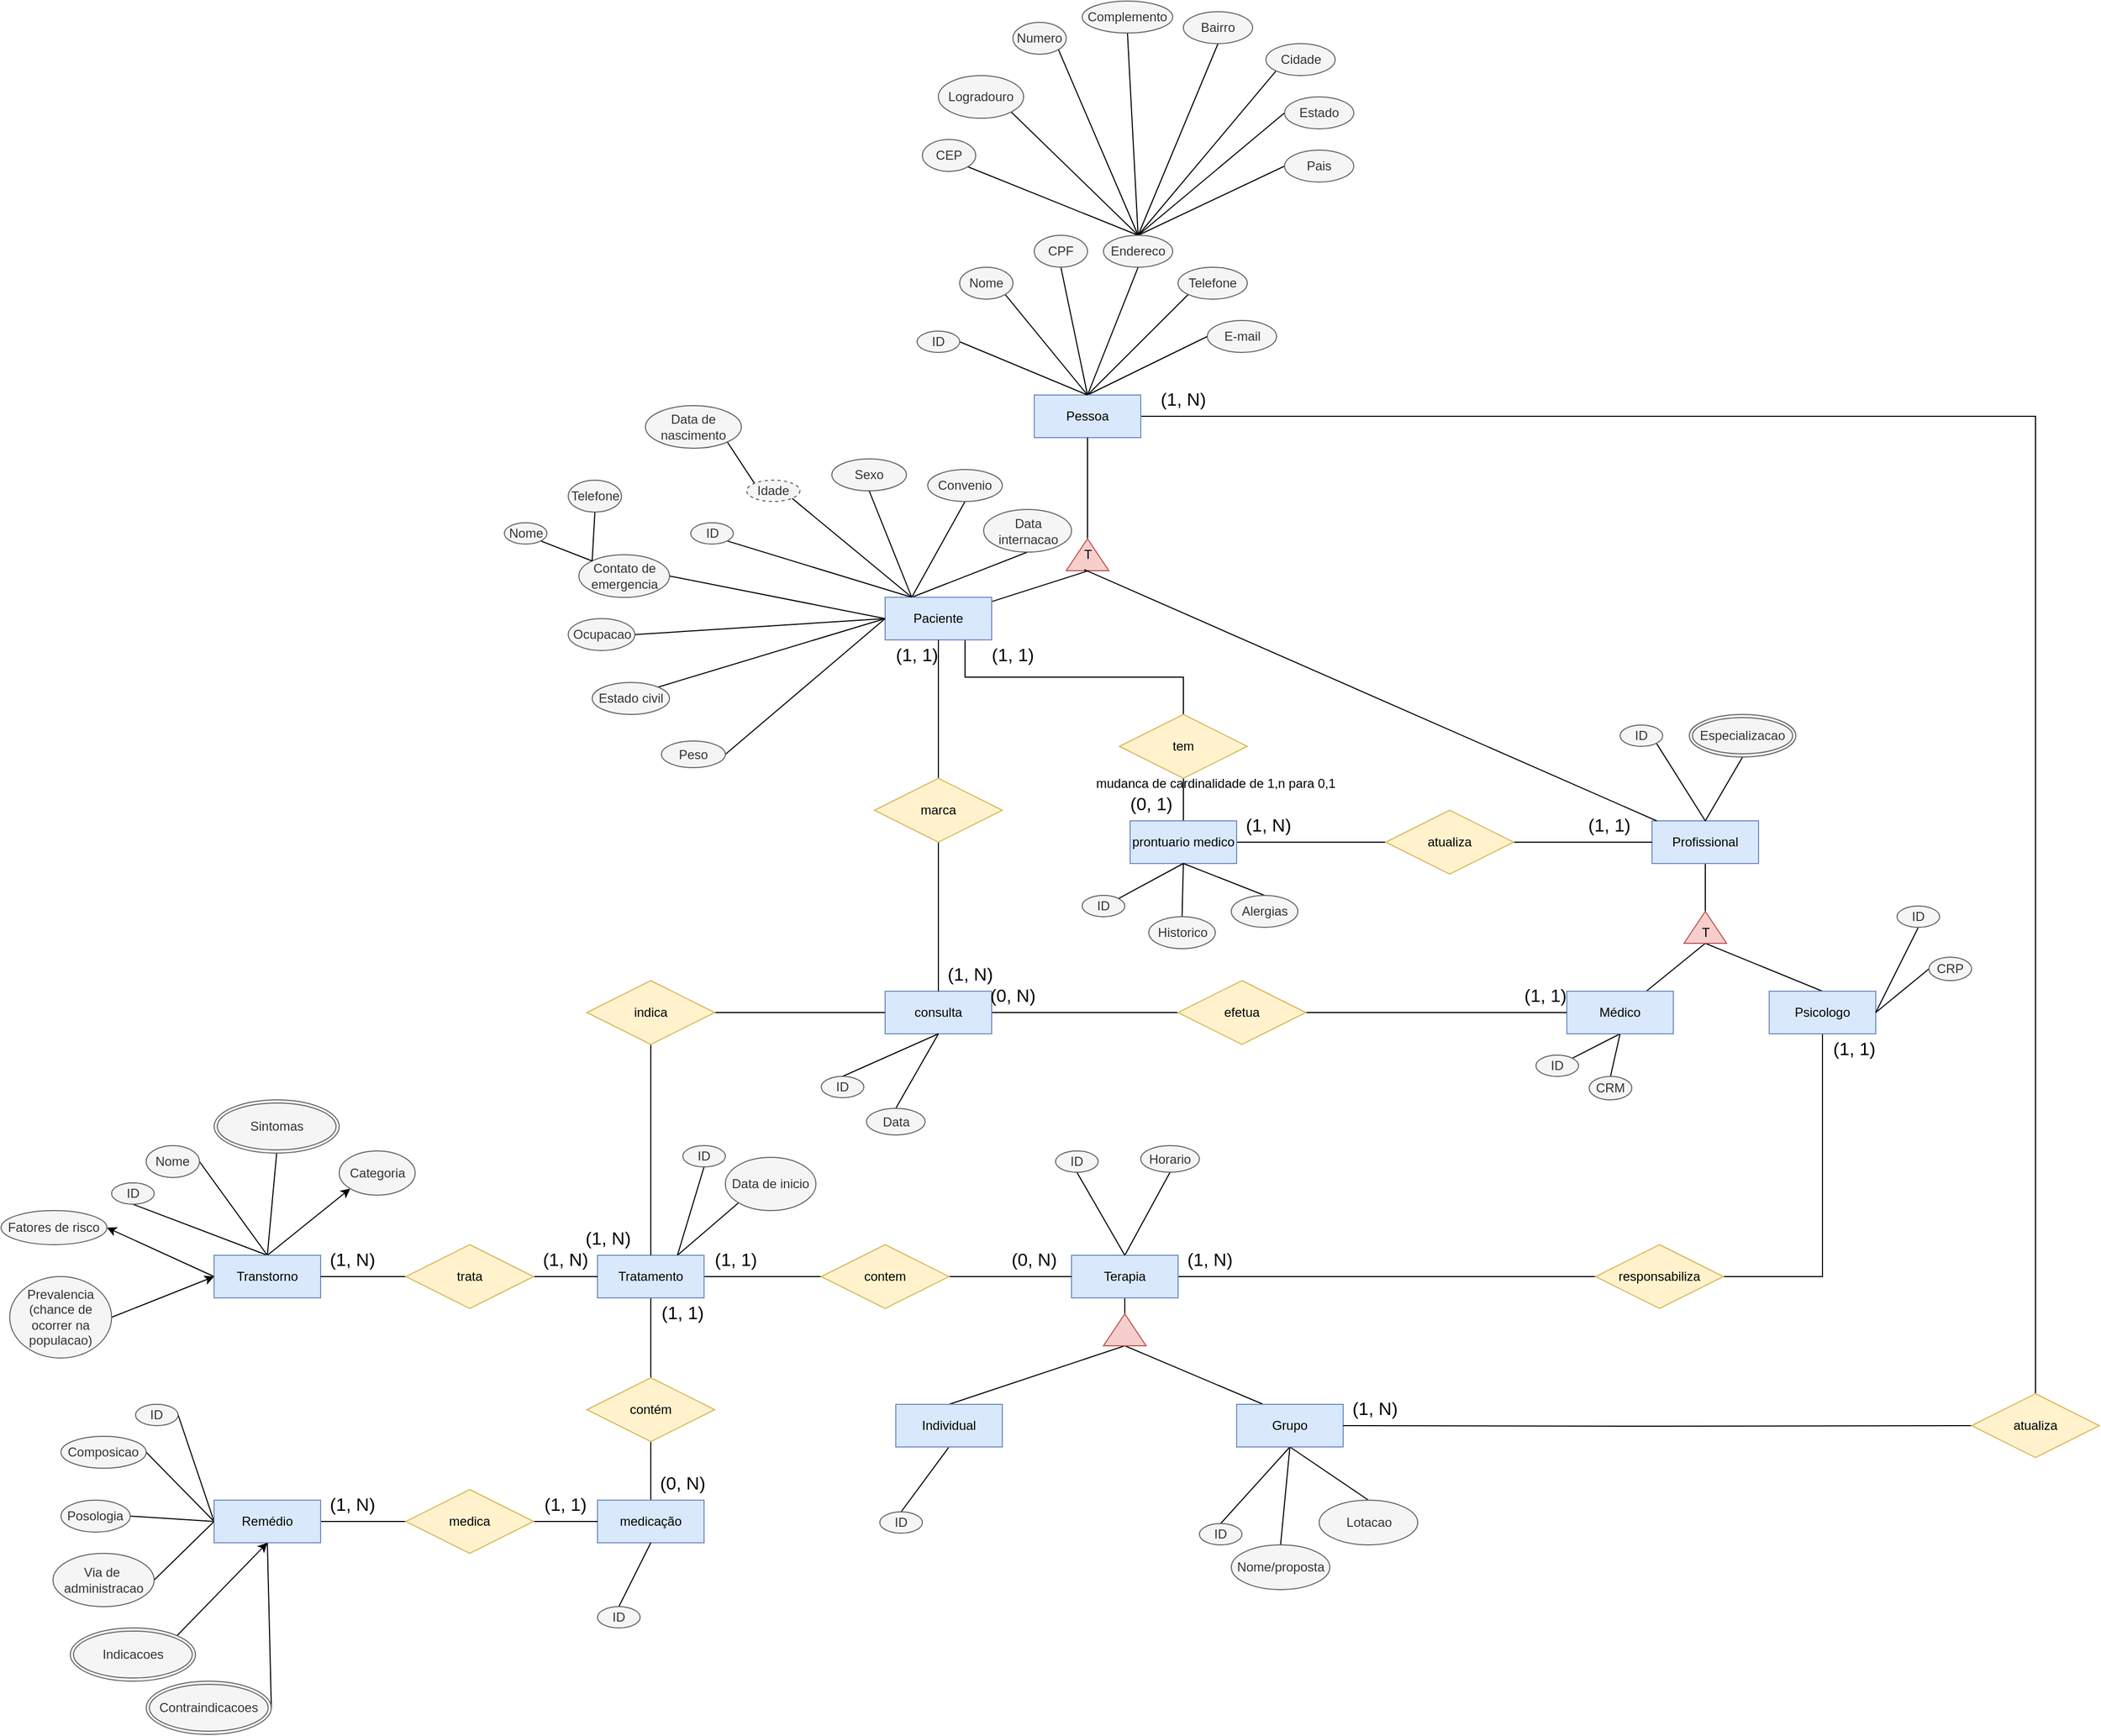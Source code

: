 <mxfile version="21.7.2" type="github">
  <diagram name="Página-1" id="hxpffWOmAhd4Fq2h1v_2">
    <mxGraphModel dx="3217" dy="2432" grid="1" gridSize="10" guides="1" tooltips="1" connect="1" arrows="1" fold="1" page="1" pageScale="1" pageWidth="827" pageHeight="1169" math="0" shadow="0">
      <root>
        <mxCell id="0" />
        <mxCell id="1" parent="0" />
        <mxCell id="92GNQfatd11zobVu_Zyh-1" style="edgeStyle=orthogonalEdgeStyle;rounded=0;orthogonalLoop=1;jettySize=auto;html=1;exitX=1;exitY=0.5;exitDx=0;exitDy=0;entryX=0.5;entryY=0;entryDx=0;entryDy=0;endArrow=none;endFill=0;" parent="1" source="92GNQfatd11zobVu_Zyh-7" target="92GNQfatd11zobVu_Zyh-105" edge="1">
          <mxGeometry relative="1" as="geometry">
            <mxPoint x="1130" y="680" as="targetPoint" />
          </mxGeometry>
        </mxCell>
        <mxCell id="92GNQfatd11zobVu_Zyh-2" style="edgeStyle=none;rounded=0;orthogonalLoop=1;jettySize=auto;html=1;exitX=0.5;exitY=0;exitDx=0;exitDy=0;entryX=1;entryY=1;entryDx=0;entryDy=0;endArrow=none;endFill=0;" parent="1" source="92GNQfatd11zobVu_Zyh-7" target="92GNQfatd11zobVu_Zyh-113" edge="1">
          <mxGeometry relative="1" as="geometry" />
        </mxCell>
        <mxCell id="92GNQfatd11zobVu_Zyh-3" style="edgeStyle=none;rounded=0;orthogonalLoop=1;jettySize=auto;html=1;exitX=0.5;exitY=0;exitDx=0;exitDy=0;entryX=0.5;entryY=1;entryDx=0;entryDy=0;endArrow=none;endFill=0;" parent="1" source="92GNQfatd11zobVu_Zyh-7" target="92GNQfatd11zobVu_Zyh-114" edge="1">
          <mxGeometry relative="1" as="geometry" />
        </mxCell>
        <mxCell id="92GNQfatd11zobVu_Zyh-4" style="edgeStyle=none;rounded=0;orthogonalLoop=1;jettySize=auto;html=1;exitX=0.5;exitY=0;exitDx=0;exitDy=0;entryX=0.5;entryY=1;entryDx=0;entryDy=0;endArrow=none;endFill=0;" parent="1" source="92GNQfatd11zobVu_Zyh-7" target="92GNQfatd11zobVu_Zyh-123" edge="1">
          <mxGeometry relative="1" as="geometry" />
        </mxCell>
        <mxCell id="92GNQfatd11zobVu_Zyh-5" style="edgeStyle=none;rounded=0;orthogonalLoop=1;jettySize=auto;html=1;exitX=0.5;exitY=0;exitDx=0;exitDy=0;entryX=0;entryY=1;entryDx=0;entryDy=0;endArrow=none;endFill=0;" parent="1" source="92GNQfatd11zobVu_Zyh-7" target="92GNQfatd11zobVu_Zyh-124" edge="1">
          <mxGeometry relative="1" as="geometry" />
        </mxCell>
        <mxCell id="92GNQfatd11zobVu_Zyh-6" style="edgeStyle=none;rounded=0;orthogonalLoop=1;jettySize=auto;html=1;exitX=0.5;exitY=0;exitDx=0;exitDy=0;entryX=0;entryY=0.5;entryDx=0;entryDy=0;endArrow=none;endFill=0;" parent="1" source="92GNQfatd11zobVu_Zyh-7" target="92GNQfatd11zobVu_Zyh-125" edge="1">
          <mxGeometry relative="1" as="geometry" />
        </mxCell>
        <mxCell id="92GNQfatd11zobVu_Zyh-7" value="Pessoa" style="whiteSpace=wrap;html=1;align=center;fillColor=#dae8fc;strokeColor=#6c8ebf;" parent="1" vertex="1">
          <mxGeometry x="190" y="-110" width="100" height="40" as="geometry" />
        </mxCell>
        <mxCell id="92GNQfatd11zobVu_Zyh-8" style="edgeStyle=orthogonalEdgeStyle;rounded=0;orthogonalLoop=1;jettySize=auto;html=1;exitX=1;exitY=0.5;exitDx=0;exitDy=0;entryX=0.5;entryY=1;entryDx=0;entryDy=0;endArrow=none;endFill=0;" parent="1" source="92GNQfatd11zobVu_Zyh-9" target="92GNQfatd11zobVu_Zyh-7" edge="1">
          <mxGeometry relative="1" as="geometry">
            <mxPoint x="240" y="35" as="sourcePoint" />
            <mxPoint x="240" y="-60" as="targetPoint" />
          </mxGeometry>
        </mxCell>
        <mxCell id="92GNQfatd11zobVu_Zyh-9" value="" style="triangle;whiteSpace=wrap;html=1;rotation=-90;fillColor=#f8cecc;strokeColor=#b85450;" parent="1" vertex="1">
          <mxGeometry x="225" y="20" width="30" height="40" as="geometry" />
        </mxCell>
        <mxCell id="92GNQfatd11zobVu_Zyh-10" style="shape=connector;rounded=0;jumpStyle=arc;jumpSize=10;orthogonalLoop=1;jettySize=auto;html=1;entryX=0.533;entryY=1;entryDx=0;entryDy=0;entryPerimeter=0;labelBackgroundColor=default;strokeColor=default;fontFamily=Helvetica;fontSize=11;fontColor=default;endArrow=none;endFill=0;" parent="1" source="92GNQfatd11zobVu_Zyh-17" target="92GNQfatd11zobVu_Zyh-61" edge="1">
          <mxGeometry relative="1" as="geometry" />
        </mxCell>
        <mxCell id="92GNQfatd11zobVu_Zyh-11" style="edgeStyle=orthogonalEdgeStyle;shape=connector;rounded=0;jumpStyle=arc;jumpSize=10;orthogonalLoop=1;jettySize=auto;html=1;exitX=0.75;exitY=1;exitDx=0;exitDy=0;labelBackgroundColor=default;strokeColor=default;fontFamily=Helvetica;fontSize=11;fontColor=default;endArrow=none;endFill=0;" parent="1" source="92GNQfatd11zobVu_Zyh-17" target="92GNQfatd11zobVu_Zyh-68" edge="1">
          <mxGeometry relative="1" as="geometry" />
        </mxCell>
        <mxCell id="92GNQfatd11zobVu_Zyh-12" style="edgeStyle=none;rounded=0;orthogonalLoop=1;jettySize=auto;html=1;exitX=0.25;exitY=0;exitDx=0;exitDy=0;entryX=1;entryY=1;entryDx=0;entryDy=0;endArrow=none;endFill=0;" parent="1" source="92GNQfatd11zobVu_Zyh-17" target="92GNQfatd11zobVu_Zyh-149" edge="1">
          <mxGeometry relative="1" as="geometry" />
        </mxCell>
        <mxCell id="92GNQfatd11zobVu_Zyh-13" style="edgeStyle=none;rounded=0;orthogonalLoop=1;jettySize=auto;html=1;exitX=0.25;exitY=0;exitDx=0;exitDy=0;entryX=0.5;entryY=1;entryDx=0;entryDy=0;endArrow=none;endFill=0;" parent="1" source="92GNQfatd11zobVu_Zyh-17" target="92GNQfatd11zobVu_Zyh-150" edge="1">
          <mxGeometry relative="1" as="geometry" />
        </mxCell>
        <mxCell id="92GNQfatd11zobVu_Zyh-14" style="edgeStyle=none;rounded=0;orthogonalLoop=1;jettySize=auto;html=1;exitX=0.25;exitY=0;exitDx=0;exitDy=0;entryX=0.5;entryY=1;entryDx=0;entryDy=0;endArrow=none;endFill=0;" parent="1" source="92GNQfatd11zobVu_Zyh-17" target="92GNQfatd11zobVu_Zyh-175" edge="1">
          <mxGeometry relative="1" as="geometry" />
        </mxCell>
        <mxCell id="92GNQfatd11zobVu_Zyh-15" style="edgeStyle=none;rounded=0;orthogonalLoop=1;jettySize=auto;html=1;exitX=0;exitY=0.5;exitDx=0;exitDy=0;entryX=1;entryY=0;entryDx=0;entryDy=0;endArrow=none;endFill=0;" parent="1" source="92GNQfatd11zobVu_Zyh-17" target="92GNQfatd11zobVu_Zyh-185" edge="1">
          <mxGeometry relative="1" as="geometry" />
        </mxCell>
        <mxCell id="92GNQfatd11zobVu_Zyh-16" style="edgeStyle=none;rounded=0;orthogonalLoop=1;jettySize=auto;html=1;exitX=0.25;exitY=0;exitDx=0;exitDy=0;entryX=0.5;entryY=1;entryDx=0;entryDy=0;endArrow=none;endFill=0;" parent="1" source="92GNQfatd11zobVu_Zyh-17" target="92GNQfatd11zobVu_Zyh-187" edge="1">
          <mxGeometry relative="1" as="geometry" />
        </mxCell>
        <mxCell id="92GNQfatd11zobVu_Zyh-17" value="Paciente" style="whiteSpace=wrap;html=1;align=center;fillColor=#dae8fc;strokeColor=#6c8ebf;" parent="1" vertex="1">
          <mxGeometry x="50" y="80" width="100" height="40" as="geometry" />
        </mxCell>
        <mxCell id="92GNQfatd11zobVu_Zyh-18" style="edgeStyle=orthogonalEdgeStyle;rounded=0;orthogonalLoop=1;jettySize=auto;html=1;exitX=0.5;exitY=1;exitDx=0;exitDy=0;entryX=1;entryY=0.5;entryDx=0;entryDy=0;endArrow=none;endFill=0;" parent="1" source="92GNQfatd11zobVu_Zyh-19" target="92GNQfatd11zobVu_Zyh-22" edge="1">
          <mxGeometry relative="1" as="geometry" />
        </mxCell>
        <mxCell id="92GNQfatd11zobVu_Zyh-19" value="Profissional" style="whiteSpace=wrap;html=1;align=center;fillColor=#dae8fc;strokeColor=#6c8ebf;" parent="1" vertex="1">
          <mxGeometry x="770" y="290" width="100" height="40" as="geometry" />
        </mxCell>
        <mxCell id="92GNQfatd11zobVu_Zyh-20" style="rounded=0;orthogonalLoop=1;jettySize=auto;html=1;exitX=0;exitY=0.5;exitDx=0;exitDy=0;endArrow=none;endFill=0;" parent="1" source="92GNQfatd11zobVu_Zyh-22" target="92GNQfatd11zobVu_Zyh-25" edge="1">
          <mxGeometry relative="1" as="geometry" />
        </mxCell>
        <mxCell id="92GNQfatd11zobVu_Zyh-21" style="rounded=0;orthogonalLoop=1;jettySize=auto;html=1;exitX=0;exitY=0.5;exitDx=0;exitDy=0;entryX=0.5;entryY=0;entryDx=0;entryDy=0;endArrow=none;endFill=0;" parent="1" source="92GNQfatd11zobVu_Zyh-22" target="92GNQfatd11zobVu_Zyh-27" edge="1">
          <mxGeometry relative="1" as="geometry" />
        </mxCell>
        <mxCell id="92GNQfatd11zobVu_Zyh-22" value="" style="triangle;whiteSpace=wrap;html=1;rotation=-90;fillColor=#f8cecc;strokeColor=#b85450;" parent="1" vertex="1">
          <mxGeometry x="805" y="370" width="30" height="40" as="geometry" />
        </mxCell>
        <mxCell id="92GNQfatd11zobVu_Zyh-23" style="edgeStyle=none;rounded=0;orthogonalLoop=1;jettySize=auto;html=1;exitX=0.5;exitY=1;exitDx=0;exitDy=0;entryX=0.5;entryY=0;entryDx=0;entryDy=0;endArrow=none;endFill=0;" parent="1" source="92GNQfatd11zobVu_Zyh-25" target="92GNQfatd11zobVu_Zyh-152" edge="1">
          <mxGeometry relative="1" as="geometry" />
        </mxCell>
        <mxCell id="92GNQfatd11zobVu_Zyh-24" style="edgeStyle=none;rounded=0;orthogonalLoop=1;jettySize=auto;html=1;exitX=0.5;exitY=1;exitDx=0;exitDy=0;entryX=1;entryY=0;entryDx=0;entryDy=0;endArrow=none;endFill=0;" parent="1" source="92GNQfatd11zobVu_Zyh-25" target="92GNQfatd11zobVu_Zyh-151" edge="1">
          <mxGeometry relative="1" as="geometry" />
        </mxCell>
        <mxCell id="92GNQfatd11zobVu_Zyh-25" value="Médico" style="whiteSpace=wrap;html=1;align=center;fillColor=#dae8fc;strokeColor=#6c8ebf;" parent="1" vertex="1">
          <mxGeometry x="690" y="450" width="100" height="40" as="geometry" />
        </mxCell>
        <mxCell id="92GNQfatd11zobVu_Zyh-26" style="edgeStyle=orthogonalEdgeStyle;shape=connector;rounded=0;jumpStyle=arc;jumpSize=10;orthogonalLoop=1;jettySize=auto;html=1;entryX=1;entryY=0.5;entryDx=0;entryDy=0;labelBackgroundColor=default;strokeColor=default;fontFamily=Helvetica;fontSize=11;fontColor=default;endArrow=none;endFill=0;exitX=0.5;exitY=1;exitDx=0;exitDy=0;" parent="1" source="92GNQfatd11zobVu_Zyh-27" target="92GNQfatd11zobVu_Zyh-73" edge="1">
          <mxGeometry relative="1" as="geometry" />
        </mxCell>
        <mxCell id="92GNQfatd11zobVu_Zyh-27" value="Psicologo" style="whiteSpace=wrap;html=1;align=center;fillColor=#dae8fc;strokeColor=#6c8ebf;" parent="1" vertex="1">
          <mxGeometry x="880" y="450" width="100" height="40" as="geometry" />
        </mxCell>
        <mxCell id="92GNQfatd11zobVu_Zyh-28" value="" style="edgeStyle=orthogonalEdgeStyle;shape=connector;rounded=0;jumpStyle=arc;jumpSize=10;orthogonalLoop=1;jettySize=auto;html=1;labelBackgroundColor=default;strokeColor=default;fontFamily=Helvetica;fontSize=11;fontColor=default;endArrow=none;endFill=0;" parent="1" source="92GNQfatd11zobVu_Zyh-34" target="92GNQfatd11zobVu_Zyh-76" edge="1">
          <mxGeometry relative="1" as="geometry" />
        </mxCell>
        <mxCell id="92GNQfatd11zobVu_Zyh-29" style="edgeStyle=none;rounded=0;orthogonalLoop=1;jettySize=auto;html=1;exitX=0.5;exitY=1;exitDx=0;exitDy=0;entryX=1;entryY=0.5;entryDx=0;entryDy=0;endArrow=none;endFill=0;" parent="1" source="92GNQfatd11zobVu_Zyh-34" target="92GNQfatd11zobVu_Zyh-139" edge="1">
          <mxGeometry relative="1" as="geometry" />
        </mxCell>
        <mxCell id="92GNQfatd11zobVu_Zyh-30" style="edgeStyle=none;rounded=0;orthogonalLoop=1;jettySize=auto;html=1;exitX=0;exitY=0.5;exitDx=0;exitDy=0;entryX=1;entryY=0.5;entryDx=0;entryDy=0;endArrow=none;endFill=0;" parent="1" source="92GNQfatd11zobVu_Zyh-34" target="92GNQfatd11zobVu_Zyh-135" edge="1">
          <mxGeometry relative="1" as="geometry" />
        </mxCell>
        <mxCell id="92GNQfatd11zobVu_Zyh-31" style="edgeStyle=none;rounded=0;orthogonalLoop=1;jettySize=auto;html=1;exitX=0;exitY=0.5;exitDx=0;exitDy=0;entryX=1;entryY=0.5;entryDx=0;entryDy=0;endArrow=none;endFill=0;" parent="1" source="92GNQfatd11zobVu_Zyh-34" target="92GNQfatd11zobVu_Zyh-136" edge="1">
          <mxGeometry relative="1" as="geometry" />
        </mxCell>
        <mxCell id="92GNQfatd11zobVu_Zyh-32" style="edgeStyle=none;rounded=0;orthogonalLoop=1;jettySize=auto;html=1;exitX=0;exitY=0.5;exitDx=0;exitDy=0;entryX=1;entryY=0.5;entryDx=0;entryDy=0;endArrow=none;endFill=0;" parent="1" source="92GNQfatd11zobVu_Zyh-34" target="92GNQfatd11zobVu_Zyh-140" edge="1">
          <mxGeometry relative="1" as="geometry" />
        </mxCell>
        <mxCell id="92GNQfatd11zobVu_Zyh-33" style="edgeStyle=none;rounded=0;orthogonalLoop=1;jettySize=auto;html=1;exitX=0;exitY=0.5;exitDx=0;exitDy=0;entryX=1;entryY=0.5;entryDx=0;entryDy=0;endArrow=none;endFill=0;" parent="1" source="92GNQfatd11zobVu_Zyh-34" target="92GNQfatd11zobVu_Zyh-134" edge="1">
          <mxGeometry relative="1" as="geometry" />
        </mxCell>
        <mxCell id="92GNQfatd11zobVu_Zyh-34" value="Remédio" style="whiteSpace=wrap;html=1;align=center;fillColor=#dae8fc;strokeColor=#6c8ebf;" parent="1" vertex="1">
          <mxGeometry x="-580" y="928" width="100" height="40" as="geometry" />
        </mxCell>
        <mxCell id="92GNQfatd11zobVu_Zyh-35" style="edgeStyle=none;rounded=0;orthogonalLoop=1;jettySize=auto;html=1;exitX=0.5;exitY=0;exitDx=0;exitDy=0;entryX=0.5;entryY=1;entryDx=0;entryDy=0;endArrow=none;endFill=0;" parent="1" source="92GNQfatd11zobVu_Zyh-40" target="92GNQfatd11zobVu_Zyh-137" edge="1">
          <mxGeometry relative="1" as="geometry" />
        </mxCell>
        <mxCell id="92GNQfatd11zobVu_Zyh-36" style="edgeStyle=none;rounded=0;orthogonalLoop=1;jettySize=auto;html=1;exitX=0.5;exitY=0;exitDx=0;exitDy=0;entryX=1;entryY=0.5;entryDx=0;entryDy=0;endArrow=none;endFill=0;" parent="1" source="92GNQfatd11zobVu_Zyh-40" target="92GNQfatd11zobVu_Zyh-138" edge="1">
          <mxGeometry relative="1" as="geometry" />
        </mxCell>
        <mxCell id="92GNQfatd11zobVu_Zyh-37" style="edgeStyle=none;rounded=0;orthogonalLoop=1;jettySize=auto;html=1;exitX=0.5;exitY=0;exitDx=0;exitDy=0;entryX=0.5;entryY=1;entryDx=0;entryDy=0;endArrow=none;endFill=0;" parent="1" source="92GNQfatd11zobVu_Zyh-40" target="92GNQfatd11zobVu_Zyh-141" edge="1">
          <mxGeometry relative="1" as="geometry" />
        </mxCell>
        <mxCell id="92GNQfatd11zobVu_Zyh-38" style="edgeStyle=none;rounded=0;orthogonalLoop=1;jettySize=auto;html=1;exitX=0.5;exitY=0;exitDx=0;exitDy=0;entryX=0;entryY=1;entryDx=0;entryDy=0;" parent="1" source="92GNQfatd11zobVu_Zyh-40" target="92GNQfatd11zobVu_Zyh-176" edge="1">
          <mxGeometry relative="1" as="geometry" />
        </mxCell>
        <mxCell id="92GNQfatd11zobVu_Zyh-39" style="edgeStyle=none;rounded=0;orthogonalLoop=1;jettySize=auto;html=1;exitX=0;exitY=0.5;exitDx=0;exitDy=0;entryX=1;entryY=0.5;entryDx=0;entryDy=0;" parent="1" source="92GNQfatd11zobVu_Zyh-40" target="92GNQfatd11zobVu_Zyh-195" edge="1">
          <mxGeometry relative="1" as="geometry" />
        </mxCell>
        <mxCell id="92GNQfatd11zobVu_Zyh-40" value="Transtorno" style="whiteSpace=wrap;html=1;align=center;fillColor=#dae8fc;strokeColor=#6c8ebf;" parent="1" vertex="1">
          <mxGeometry x="-580" y="698" width="100" height="40" as="geometry" />
        </mxCell>
        <mxCell id="92GNQfatd11zobVu_Zyh-41" style="edgeStyle=orthogonalEdgeStyle;rounded=0;orthogonalLoop=1;jettySize=auto;html=1;exitX=0.5;exitY=1;exitDx=0;exitDy=0;entryX=1;entryY=0.5;entryDx=0;entryDy=0;endArrow=none;endFill=0;" parent="1" source="92GNQfatd11zobVu_Zyh-44" target="92GNQfatd11zobVu_Zyh-47" edge="1">
          <mxGeometry relative="1" as="geometry" />
        </mxCell>
        <mxCell id="92GNQfatd11zobVu_Zyh-42" style="edgeStyle=orthogonalEdgeStyle;rounded=0;orthogonalLoop=1;jettySize=auto;html=1;endArrow=none;endFill=0;" parent="1" source="92GNQfatd11zobVu_Zyh-44" target="92GNQfatd11zobVu_Zyh-73" edge="1">
          <mxGeometry relative="1" as="geometry" />
        </mxCell>
        <mxCell id="92GNQfatd11zobVu_Zyh-43" style="edgeStyle=none;rounded=0;orthogonalLoop=1;jettySize=auto;html=1;exitX=0.5;exitY=0;exitDx=0;exitDy=0;entryX=0.5;entryY=1;entryDx=0;entryDy=0;endArrow=none;endFill=0;" parent="1" source="92GNQfatd11zobVu_Zyh-44" target="92GNQfatd11zobVu_Zyh-144" edge="1">
          <mxGeometry relative="1" as="geometry" />
        </mxCell>
        <mxCell id="92GNQfatd11zobVu_Zyh-44" value="Terapia" style="whiteSpace=wrap;html=1;align=center;fillColor=#dae8fc;strokeColor=#6c8ebf;" parent="1" vertex="1">
          <mxGeometry x="225" y="698" width="100" height="40" as="geometry" />
        </mxCell>
        <mxCell id="92GNQfatd11zobVu_Zyh-45" style="rounded=0;orthogonalLoop=1;jettySize=auto;html=1;exitX=0;exitY=0.5;exitDx=0;exitDy=0;entryX=0.25;entryY=0;entryDx=0;entryDy=0;endArrow=none;endFill=0;" parent="1" source="92GNQfatd11zobVu_Zyh-47" target="92GNQfatd11zobVu_Zyh-53" edge="1">
          <mxGeometry relative="1" as="geometry" />
        </mxCell>
        <mxCell id="92GNQfatd11zobVu_Zyh-46" style="rounded=0;orthogonalLoop=1;jettySize=auto;html=1;exitX=0;exitY=0.5;exitDx=0;exitDy=0;entryX=0.5;entryY=0;entryDx=0;entryDy=0;endArrow=none;endFill=0;" parent="1" source="92GNQfatd11zobVu_Zyh-47" target="92GNQfatd11zobVu_Zyh-49" edge="1">
          <mxGeometry relative="1" as="geometry" />
        </mxCell>
        <mxCell id="92GNQfatd11zobVu_Zyh-47" value="" style="triangle;whiteSpace=wrap;html=1;rotation=-90;fillColor=#f8cecc;strokeColor=#b85450;" parent="1" vertex="1">
          <mxGeometry x="260" y="748" width="30" height="40" as="geometry" />
        </mxCell>
        <mxCell id="92GNQfatd11zobVu_Zyh-48" style="edgeStyle=none;rounded=0;orthogonalLoop=1;jettySize=auto;html=1;exitX=0.5;exitY=1;exitDx=0;exitDy=0;entryX=0.5;entryY=0;entryDx=0;entryDy=0;endArrow=none;endFill=0;" parent="1" source="92GNQfatd11zobVu_Zyh-49" target="92GNQfatd11zobVu_Zyh-148" edge="1">
          <mxGeometry relative="1" as="geometry" />
        </mxCell>
        <mxCell id="92GNQfatd11zobVu_Zyh-49" value="Individual" style="whiteSpace=wrap;html=1;align=center;fillColor=#dae8fc;strokeColor=#6c8ebf;" parent="1" vertex="1">
          <mxGeometry x="60" y="838" width="100" height="40" as="geometry" />
        </mxCell>
        <mxCell id="92GNQfatd11zobVu_Zyh-50" style="edgeStyle=none;rounded=0;orthogonalLoop=1;jettySize=auto;html=1;exitX=0.5;exitY=1;exitDx=0;exitDy=0;entryX=0.5;entryY=0;entryDx=0;entryDy=0;endArrow=none;endFill=0;" parent="1" source="92GNQfatd11zobVu_Zyh-53" target="92GNQfatd11zobVu_Zyh-145" edge="1">
          <mxGeometry relative="1" as="geometry" />
        </mxCell>
        <mxCell id="92GNQfatd11zobVu_Zyh-51" style="edgeStyle=none;rounded=0;orthogonalLoop=1;jettySize=auto;html=1;exitX=0.5;exitY=1;exitDx=0;exitDy=0;entryX=0.5;entryY=0;entryDx=0;entryDy=0;endArrow=none;endFill=0;" parent="1" source="92GNQfatd11zobVu_Zyh-53" target="92GNQfatd11zobVu_Zyh-146" edge="1">
          <mxGeometry relative="1" as="geometry" />
        </mxCell>
        <mxCell id="92GNQfatd11zobVu_Zyh-52" style="edgeStyle=none;rounded=0;orthogonalLoop=1;jettySize=auto;html=1;exitX=0.5;exitY=1;exitDx=0;exitDy=0;entryX=0.5;entryY=0;entryDx=0;entryDy=0;endArrow=none;endFill=0;" parent="1" source="92GNQfatd11zobVu_Zyh-53" target="92GNQfatd11zobVu_Zyh-147" edge="1">
          <mxGeometry relative="1" as="geometry" />
        </mxCell>
        <mxCell id="92GNQfatd11zobVu_Zyh-53" value="Grupo" style="whiteSpace=wrap;html=1;align=center;fillColor=#dae8fc;strokeColor=#6c8ebf;" parent="1" vertex="1">
          <mxGeometry x="380" y="838" width="100" height="40" as="geometry" />
        </mxCell>
        <mxCell id="92GNQfatd11zobVu_Zyh-54" value="" style="edgeStyle=orthogonalEdgeStyle;shape=connector;rounded=0;jumpStyle=arc;jumpSize=10;orthogonalLoop=1;jettySize=auto;html=1;labelBackgroundColor=default;strokeColor=default;fontFamily=Helvetica;fontSize=11;fontColor=default;endArrow=none;endFill=0;" parent="1" source="92GNQfatd11zobVu_Zyh-57" target="92GNQfatd11zobVu_Zyh-70" edge="1">
          <mxGeometry relative="1" as="geometry" />
        </mxCell>
        <mxCell id="92GNQfatd11zobVu_Zyh-55" style="edgeStyle=orthogonalEdgeStyle;shape=connector;rounded=0;jumpStyle=arc;jumpSize=10;orthogonalLoop=1;jettySize=auto;html=1;exitX=1;exitY=0.5;exitDx=0;exitDy=0;entryX=0;entryY=0.5;entryDx=0;entryDy=0;labelBackgroundColor=default;strokeColor=default;fontFamily=Helvetica;fontSize=11;fontColor=default;endArrow=none;endFill=0;" parent="1" source="92GNQfatd11zobVu_Zyh-57" target="92GNQfatd11zobVu_Zyh-72" edge="1">
          <mxGeometry relative="1" as="geometry" />
        </mxCell>
        <mxCell id="92GNQfatd11zobVu_Zyh-56" style="rounded=0;orthogonalLoop=1;jettySize=auto;html=1;exitX=0.75;exitY=0;exitDx=0;exitDy=0;entryX=0;entryY=1;entryDx=0;entryDy=0;endArrow=none;endFill=0;" parent="1" source="92GNQfatd11zobVu_Zyh-57" target="92GNQfatd11zobVu_Zyh-199" edge="1">
          <mxGeometry relative="1" as="geometry" />
        </mxCell>
        <mxCell id="92GNQfatd11zobVu_Zyh-57" value="Tratamento" style="whiteSpace=wrap;html=1;align=center;fillColor=#dae8fc;strokeColor=#6c8ebf;" parent="1" vertex="1">
          <mxGeometry x="-220" y="698" width="100" height="40" as="geometry" />
        </mxCell>
        <mxCell id="92GNQfatd11zobVu_Zyh-58" style="rounded=0;orthogonalLoop=1;jettySize=auto;html=1;exitX=1;exitY=0.5;exitDx=0;exitDy=0;entryX=0;entryY=0.5;entryDx=0;entryDy=0;endArrow=none;endFill=0;" parent="1" target="92GNQfatd11zobVu_Zyh-57" edge="1">
          <mxGeometry relative="1" as="geometry">
            <mxPoint x="-280" y="718" as="sourcePoint" />
          </mxGeometry>
        </mxCell>
        <mxCell id="92GNQfatd11zobVu_Zyh-59" style="rounded=0;orthogonalLoop=1;jettySize=auto;html=1;exitX=0;exitY=0.5;exitDx=0;exitDy=0;entryX=1;entryY=0.5;entryDx=0;entryDy=0;endArrow=none;endFill=0;" parent="1" target="92GNQfatd11zobVu_Zyh-40" edge="1">
          <mxGeometry relative="1" as="geometry">
            <mxPoint x="-400" y="718" as="sourcePoint" />
            <mxPoint x="-480" y="718" as="targetPoint" />
          </mxGeometry>
        </mxCell>
        <mxCell id="92GNQfatd11zobVu_Zyh-60" style="shape=connector;rounded=0;jumpStyle=arc;jumpSize=10;orthogonalLoop=1;jettySize=auto;html=1;labelBackgroundColor=default;strokeColor=default;fontFamily=Helvetica;fontSize=11;fontColor=default;endArrow=none;endFill=0;exitX=0.4;exitY=0.967;exitDx=0;exitDy=0;exitPerimeter=0;" parent="1" source="92GNQfatd11zobVu_Zyh-61" target="92GNQfatd11zobVu_Zyh-19" edge="1">
          <mxGeometry relative="1" as="geometry" />
        </mxCell>
        <mxCell id="92GNQfatd11zobVu_Zyh-61" value="T" style="text;html=1;align=center;verticalAlign=middle;resizable=0;points=[];autosize=1;strokeColor=none;fillColor=none;" parent="1" vertex="1">
          <mxGeometry x="225" y="25" width="30" height="30" as="geometry" />
        </mxCell>
        <mxCell id="92GNQfatd11zobVu_Zyh-62" value="T" style="text;html=1;align=center;verticalAlign=middle;resizable=0;points=[];autosize=1;strokeColor=none;fillColor=none;" parent="1" vertex="1">
          <mxGeometry x="805" y="380" width="30" height="30" as="geometry" />
        </mxCell>
        <mxCell id="92GNQfatd11zobVu_Zyh-63" style="edgeStyle=orthogonalEdgeStyle;shape=connector;rounded=0;jumpStyle=arc;jumpSize=10;orthogonalLoop=1;jettySize=auto;html=1;entryX=0;entryY=0.5;entryDx=0;entryDy=0;labelBackgroundColor=default;strokeColor=default;fontFamily=Helvetica;fontSize=11;fontColor=default;endArrow=none;endFill=0;" parent="1" source="92GNQfatd11zobVu_Zyh-65" target="92GNQfatd11zobVu_Zyh-67" edge="1">
          <mxGeometry relative="1" as="geometry" />
        </mxCell>
        <mxCell id="92GNQfatd11zobVu_Zyh-64" value="" style="edgeStyle=orthogonalEdgeStyle;shape=connector;rounded=0;jumpStyle=arc;jumpSize=10;orthogonalLoop=1;jettySize=auto;html=1;labelBackgroundColor=default;strokeColor=default;fontFamily=Helvetica;fontSize=11;fontColor=default;endArrow=none;endFill=0;" parent="1" source="92GNQfatd11zobVu_Zyh-65" target="92GNQfatd11zobVu_Zyh-68" edge="1">
          <mxGeometry relative="1" as="geometry" />
        </mxCell>
        <mxCell id="92GNQfatd11zobVu_Zyh-65" value="prontuario medico" style="whiteSpace=wrap;html=1;align=center;fillColor=#dae8fc;strokeColor=#6c8ebf;" parent="1" vertex="1">
          <mxGeometry x="280" y="290" width="100" height="40" as="geometry" />
        </mxCell>
        <mxCell id="92GNQfatd11zobVu_Zyh-66" style="edgeStyle=orthogonalEdgeStyle;shape=connector;rounded=0;jumpStyle=arc;jumpSize=10;orthogonalLoop=1;jettySize=auto;html=1;exitX=1;exitY=0.5;exitDx=0;exitDy=0;entryX=0;entryY=0.5;entryDx=0;entryDy=0;labelBackgroundColor=default;strokeColor=default;fontFamily=Helvetica;fontSize=11;fontColor=default;endArrow=none;endFill=0;" parent="1" source="92GNQfatd11zobVu_Zyh-67" target="92GNQfatd11zobVu_Zyh-19" edge="1">
          <mxGeometry relative="1" as="geometry" />
        </mxCell>
        <mxCell id="92GNQfatd11zobVu_Zyh-67" value="atualiza" style="shape=rhombus;perimeter=rhombusPerimeter;whiteSpace=wrap;html=1;align=center;fillColor=#fff2cc;strokeColor=#d6b656;" parent="1" vertex="1">
          <mxGeometry x="520" y="280" width="120" height="60" as="geometry" />
        </mxCell>
        <mxCell id="92GNQfatd11zobVu_Zyh-68" value="&lt;div&gt;tem&lt;/div&gt;" style="shape=rhombus;perimeter=rhombusPerimeter;whiteSpace=wrap;html=1;align=center;fillColor=#fff2cc;strokeColor=#d6b656;" parent="1" vertex="1">
          <mxGeometry x="270" y="190" width="120" height="60" as="geometry" />
        </mxCell>
        <mxCell id="92GNQfatd11zobVu_Zyh-69" value="" style="edgeStyle=orthogonalEdgeStyle;shape=connector;rounded=0;jumpStyle=arc;jumpSize=10;orthogonalLoop=1;jettySize=auto;html=1;labelBackgroundColor=default;strokeColor=default;fontFamily=Helvetica;fontSize=11;fontColor=default;endArrow=none;endFill=0;" parent="1" source="92GNQfatd11zobVu_Zyh-70" target="92GNQfatd11zobVu_Zyh-74" edge="1">
          <mxGeometry relative="1" as="geometry" />
        </mxCell>
        <mxCell id="92GNQfatd11zobVu_Zyh-70" value="contém" style="shape=rhombus;perimeter=rhombusPerimeter;whiteSpace=wrap;html=1;align=center;fillColor=#fff2cc;strokeColor=#d6b656;" parent="1" vertex="1">
          <mxGeometry x="-230" y="813" width="120" height="60" as="geometry" />
        </mxCell>
        <mxCell id="92GNQfatd11zobVu_Zyh-71" style="edgeStyle=orthogonalEdgeStyle;shape=connector;rounded=0;jumpStyle=arc;jumpSize=10;orthogonalLoop=1;jettySize=auto;html=1;exitX=1;exitY=0.5;exitDx=0;exitDy=0;entryX=0;entryY=0.5;entryDx=0;entryDy=0;labelBackgroundColor=default;strokeColor=default;fontFamily=Helvetica;fontSize=11;fontColor=default;endArrow=none;endFill=0;" parent="1" source="92GNQfatd11zobVu_Zyh-72" target="92GNQfatd11zobVu_Zyh-44" edge="1">
          <mxGeometry relative="1" as="geometry" />
        </mxCell>
        <mxCell id="92GNQfatd11zobVu_Zyh-72" value="contem" style="shape=rhombus;perimeter=rhombusPerimeter;whiteSpace=wrap;html=1;align=center;fillColor=#fff2cc;strokeColor=#d6b656;" parent="1" vertex="1">
          <mxGeometry x="-10" y="688" width="120" height="60" as="geometry" />
        </mxCell>
        <mxCell id="92GNQfatd11zobVu_Zyh-73" value="responsabiliza" style="shape=rhombus;perimeter=rhombusPerimeter;whiteSpace=wrap;html=1;align=center;fillColor=#fff2cc;strokeColor=#d6b656;" parent="1" vertex="1">
          <mxGeometry x="717" y="688" width="120" height="60" as="geometry" />
        </mxCell>
        <mxCell id="92GNQfatd11zobVu_Zyh-74" value="medicação" style="whiteSpace=wrap;html=1;align=center;fillColor=#dae8fc;strokeColor=#6c8ebf;" parent="1" vertex="1">
          <mxGeometry x="-220" y="928" width="100" height="40" as="geometry" />
        </mxCell>
        <mxCell id="92GNQfatd11zobVu_Zyh-75" value="" style="edgeStyle=orthogonalEdgeStyle;shape=connector;rounded=0;jumpStyle=arc;jumpSize=10;orthogonalLoop=1;jettySize=auto;html=1;labelBackgroundColor=default;strokeColor=default;fontFamily=Helvetica;fontSize=11;fontColor=default;endArrow=none;endFill=0;" parent="1" source="92GNQfatd11zobVu_Zyh-76" target="92GNQfatd11zobVu_Zyh-74" edge="1">
          <mxGeometry relative="1" as="geometry" />
        </mxCell>
        <mxCell id="92GNQfatd11zobVu_Zyh-76" value="medica" style="shape=rhombus;perimeter=rhombusPerimeter;whiteSpace=wrap;html=1;align=center;fillColor=#fff2cc;strokeColor=#d6b656;" parent="1" vertex="1">
          <mxGeometry x="-400" y="918" width="120" height="60" as="geometry" />
        </mxCell>
        <mxCell id="92GNQfatd11zobVu_Zyh-77" value="" style="edgeStyle=orthogonalEdgeStyle;shape=connector;rounded=0;jumpStyle=arc;jumpSize=10;orthogonalLoop=1;jettySize=auto;html=1;labelBackgroundColor=default;strokeColor=default;fontFamily=Helvetica;fontSize=11;fontColor=default;endArrow=none;endFill=0;" parent="1" source="92GNQfatd11zobVu_Zyh-78" target="92GNQfatd11zobVu_Zyh-83" edge="1">
          <mxGeometry relative="1" as="geometry" />
        </mxCell>
        <mxCell id="92GNQfatd11zobVu_Zyh-78" value="consulta" style="whiteSpace=wrap;html=1;align=center;fillColor=#dae8fc;strokeColor=#6c8ebf;" parent="1" vertex="1">
          <mxGeometry x="50" y="450" width="100" height="40" as="geometry" />
        </mxCell>
        <mxCell id="92GNQfatd11zobVu_Zyh-79" style="edgeStyle=orthogonalEdgeStyle;shape=connector;rounded=0;jumpStyle=arc;jumpSize=10;orthogonalLoop=1;jettySize=auto;html=1;entryX=0.5;entryY=1;entryDx=0;entryDy=0;labelBackgroundColor=default;strokeColor=default;fontFamily=Helvetica;fontSize=11;fontColor=default;endArrow=none;endFill=0;" parent="1" source="92GNQfatd11zobVu_Zyh-81" target="92GNQfatd11zobVu_Zyh-17" edge="1">
          <mxGeometry relative="1" as="geometry" />
        </mxCell>
        <mxCell id="92GNQfatd11zobVu_Zyh-80" style="edgeStyle=orthogonalEdgeStyle;rounded=0;orthogonalLoop=1;jettySize=auto;html=1;endArrow=none;endFill=0;" parent="1" source="92GNQfatd11zobVu_Zyh-81" target="92GNQfatd11zobVu_Zyh-78" edge="1">
          <mxGeometry relative="1" as="geometry" />
        </mxCell>
        <mxCell id="92GNQfatd11zobVu_Zyh-81" value="marca" style="shape=rhombus;perimeter=rhombusPerimeter;whiteSpace=wrap;html=1;align=center;fillColor=#fff2cc;strokeColor=#d6b656;" parent="1" vertex="1">
          <mxGeometry x="40" y="250" width="120" height="60" as="geometry" />
        </mxCell>
        <mxCell id="92GNQfatd11zobVu_Zyh-82" value="" style="edgeStyle=orthogonalEdgeStyle;shape=connector;rounded=0;jumpStyle=arc;jumpSize=10;orthogonalLoop=1;jettySize=auto;html=1;labelBackgroundColor=default;strokeColor=default;fontFamily=Helvetica;fontSize=11;fontColor=default;endArrow=none;endFill=0;" parent="1" source="92GNQfatd11zobVu_Zyh-83" target="92GNQfatd11zobVu_Zyh-25" edge="1">
          <mxGeometry relative="1" as="geometry" />
        </mxCell>
        <mxCell id="92GNQfatd11zobVu_Zyh-83" value="efetua" style="shape=rhombus;perimeter=rhombusPerimeter;whiteSpace=wrap;html=1;align=center;fillColor=#fff2cc;strokeColor=#d6b656;" parent="1" vertex="1">
          <mxGeometry x="325" y="440" width="120" height="60" as="geometry" />
        </mxCell>
        <mxCell id="92GNQfatd11zobVu_Zyh-84" style="edgeStyle=orthogonalEdgeStyle;rounded=0;orthogonalLoop=1;jettySize=auto;html=1;entryX=1;entryY=0.5;entryDx=0;entryDy=0;endArrow=none;endFill=0;" parent="1" target="92GNQfatd11zobVu_Zyh-53" edge="1">
          <mxGeometry relative="1" as="geometry">
            <mxPoint x="1070" y="858" as="sourcePoint" />
          </mxGeometry>
        </mxCell>
        <mxCell id="92GNQfatd11zobVu_Zyh-85" value="&lt;font style=&quot;font-size: 17px;&quot;&gt;(1, N)&lt;/font&gt;" style="text;html=1;strokeColor=none;fillColor=none;align=center;verticalAlign=middle;whiteSpace=wrap;rounded=0;" parent="1" vertex="1">
          <mxGeometry x="480" y="828" width="60" height="30" as="geometry" />
        </mxCell>
        <mxCell id="92GNQfatd11zobVu_Zyh-86" value="&lt;font style=&quot;font-size: 17px;&quot;&gt;(1, N)&lt;/font&gt;" style="text;html=1;strokeColor=none;fillColor=none;align=center;verticalAlign=middle;whiteSpace=wrap;rounded=0;" parent="1" vertex="1">
          <mxGeometry x="300" y="-120" width="60" height="30" as="geometry" />
        </mxCell>
        <mxCell id="92GNQfatd11zobVu_Zyh-87" value="&lt;font style=&quot;font-size: 17px;&quot;&gt;(1, N)&lt;/font&gt;" style="text;html=1;strokeColor=none;fillColor=none;align=center;verticalAlign=middle;whiteSpace=wrap;rounded=0;" parent="1" vertex="1">
          <mxGeometry x="-280" y="688" width="60" height="30" as="geometry" />
        </mxCell>
        <mxCell id="92GNQfatd11zobVu_Zyh-88" value="&lt;font style=&quot;font-size: 17px;&quot;&gt;(1, N)&lt;/font&gt;" style="text;html=1;strokeColor=none;fillColor=none;align=center;verticalAlign=middle;whiteSpace=wrap;rounded=0;" parent="1" vertex="1">
          <mxGeometry x="-480" y="688" width="60" height="30" as="geometry" />
        </mxCell>
        <mxCell id="92GNQfatd11zobVu_Zyh-89" value="&lt;font style=&quot;font-size: 17px;&quot;&gt;(1, 1)&lt;/font&gt;" style="text;html=1;strokeColor=none;fillColor=none;align=center;verticalAlign=middle;whiteSpace=wrap;rounded=0;" parent="1" vertex="1">
          <mxGeometry x="-170" y="738" width="60" height="30" as="geometry" />
        </mxCell>
        <mxCell id="92GNQfatd11zobVu_Zyh-90" value="&lt;font style=&quot;font-size: 17px;&quot;&gt;(0, N)&lt;/font&gt;" style="text;html=1;strokeColor=none;fillColor=none;align=center;verticalAlign=middle;whiteSpace=wrap;rounded=0;" parent="1" vertex="1">
          <mxGeometry x="-170" y="898" width="60" height="30" as="geometry" />
        </mxCell>
        <mxCell id="92GNQfatd11zobVu_Zyh-91" value="&lt;font style=&quot;font-size: 17px;&quot;&gt;(1, 1)&lt;/font&gt;" style="text;html=1;strokeColor=none;fillColor=none;align=center;verticalAlign=middle;whiteSpace=wrap;rounded=0;" parent="1" vertex="1">
          <mxGeometry x="-280" y="918" width="60" height="30" as="geometry" />
        </mxCell>
        <mxCell id="92GNQfatd11zobVu_Zyh-92" value="&lt;font style=&quot;font-size: 17px;&quot;&gt;(1, N)&lt;/font&gt;" style="text;html=1;strokeColor=none;fillColor=none;align=center;verticalAlign=middle;whiteSpace=wrap;rounded=0;" parent="1" vertex="1">
          <mxGeometry x="-480" y="918" width="60" height="30" as="geometry" />
        </mxCell>
        <mxCell id="92GNQfatd11zobVu_Zyh-93" value="&lt;font style=&quot;font-size: 17px;&quot;&gt;(1, N)&lt;/font&gt;" style="text;html=1;strokeColor=none;fillColor=none;align=center;verticalAlign=middle;whiteSpace=wrap;rounded=0;" parent="1" vertex="1">
          <mxGeometry x="-240" y="668" width="60" height="30" as="geometry" />
        </mxCell>
        <mxCell id="92GNQfatd11zobVu_Zyh-94" value="&lt;font style=&quot;font-size: 17px;&quot;&gt;(1, 1)&lt;/font&gt;" style="text;html=1;strokeColor=none;fillColor=none;align=center;verticalAlign=middle;whiteSpace=wrap;rounded=0;" parent="1" vertex="1">
          <mxGeometry x="140" y="120" width="60" height="30" as="geometry" />
        </mxCell>
        <mxCell id="92GNQfatd11zobVu_Zyh-95" value="&lt;font style=&quot;font-size: 17px;&quot;&gt;(0, 1)&lt;/font&gt;" style="text;html=1;strokeColor=none;fillColor=none;align=center;verticalAlign=middle;whiteSpace=wrap;rounded=0;" parent="1" vertex="1">
          <mxGeometry x="270" y="260" width="60" height="30" as="geometry" />
        </mxCell>
        <mxCell id="92GNQfatd11zobVu_Zyh-96" value="&lt;font style=&quot;font-size: 17px;&quot;&gt;(1, N)&lt;/font&gt;" style="text;html=1;strokeColor=none;fillColor=none;align=center;verticalAlign=middle;whiteSpace=wrap;rounded=0;" parent="1" vertex="1">
          <mxGeometry x="380" y="280" width="60" height="30" as="geometry" />
        </mxCell>
        <mxCell id="92GNQfatd11zobVu_Zyh-97" value="&lt;font style=&quot;font-size: 17px;&quot;&gt;(1, 1)&lt;/font&gt;" style="text;html=1;strokeColor=none;fillColor=none;align=center;verticalAlign=middle;whiteSpace=wrap;rounded=0;" parent="1" vertex="1">
          <mxGeometry x="700" y="280" width="60" height="30" as="geometry" />
        </mxCell>
        <mxCell id="92GNQfatd11zobVu_Zyh-98" value="&lt;font style=&quot;font-size: 17px;&quot;&gt;(1, 1)&lt;/font&gt;" style="text;html=1;strokeColor=none;fillColor=none;align=center;verticalAlign=middle;whiteSpace=wrap;rounded=0;" parent="1" vertex="1">
          <mxGeometry x="50" y="120" width="60" height="30" as="geometry" />
        </mxCell>
        <mxCell id="92GNQfatd11zobVu_Zyh-99" value="&lt;font style=&quot;font-size: 17px;&quot;&gt;(1, N)&lt;/font&gt;" style="text;html=1;strokeColor=none;fillColor=none;align=center;verticalAlign=middle;whiteSpace=wrap;rounded=0;" parent="1" vertex="1">
          <mxGeometry x="100" y="420" width="60" height="30" as="geometry" />
        </mxCell>
        <mxCell id="92GNQfatd11zobVu_Zyh-100" value="&lt;font style=&quot;font-size: 17px;&quot;&gt;(1, 1)&lt;/font&gt;" style="text;html=1;strokeColor=none;fillColor=none;align=center;verticalAlign=middle;whiteSpace=wrap;rounded=0;" parent="1" vertex="1">
          <mxGeometry x="640" y="440" width="60" height="30" as="geometry" />
        </mxCell>
        <mxCell id="92GNQfatd11zobVu_Zyh-101" value="&lt;font style=&quot;font-size: 17px;&quot;&gt;(1, 1)&lt;/font&gt;" style="text;html=1;strokeColor=none;fillColor=none;align=center;verticalAlign=middle;whiteSpace=wrap;rounded=0;" parent="1" vertex="1">
          <mxGeometry x="930" y="490" width="60" height="30" as="geometry" />
        </mxCell>
        <mxCell id="92GNQfatd11zobVu_Zyh-102" value="&lt;font style=&quot;font-size: 17px;&quot;&gt;(1, N)&lt;/font&gt;" style="text;html=1;strokeColor=none;fillColor=none;align=center;verticalAlign=middle;whiteSpace=wrap;rounded=0;" parent="1" vertex="1">
          <mxGeometry x="325" y="688" width="60" height="30" as="geometry" />
        </mxCell>
        <mxCell id="92GNQfatd11zobVu_Zyh-103" value="&lt;font style=&quot;font-size: 17px;&quot;&gt;(0, N)&lt;/font&gt;" style="text;html=1;strokeColor=none;fillColor=none;align=center;verticalAlign=middle;whiteSpace=wrap;rounded=0;" parent="1" vertex="1">
          <mxGeometry x="160" y="688" width="60" height="30" as="geometry" />
        </mxCell>
        <mxCell id="92GNQfatd11zobVu_Zyh-104" value="&lt;font style=&quot;font-size: 17px;&quot;&gt;(1, 1)&lt;/font&gt;" style="text;html=1;strokeColor=none;fillColor=none;align=center;verticalAlign=middle;whiteSpace=wrap;rounded=0;" parent="1" vertex="1">
          <mxGeometry x="-120" y="688" width="60" height="30" as="geometry" />
        </mxCell>
        <mxCell id="92GNQfatd11zobVu_Zyh-105" value="atualiza" style="shape=rhombus;perimeter=rhombusPerimeter;whiteSpace=wrap;html=1;align=center;fillColor=#fff2cc;strokeColor=#d6b656;" parent="1" vertex="1">
          <mxGeometry x="1070" y="828" width="120" height="60" as="geometry" />
        </mxCell>
        <mxCell id="92GNQfatd11zobVu_Zyh-106" value="trata" style="shape=rhombus;perimeter=rhombusPerimeter;whiteSpace=wrap;html=1;align=center;fillColor=#fff2cc;strokeColor=#d6b656;" parent="1" vertex="1">
          <mxGeometry x="-400" y="688" width="120" height="60" as="geometry" />
        </mxCell>
        <mxCell id="92GNQfatd11zobVu_Zyh-107" style="edgeStyle=orthogonalEdgeStyle;rounded=0;orthogonalLoop=1;jettySize=auto;html=1;endArrow=none;endFill=0;" parent="1" source="92GNQfatd11zobVu_Zyh-109" target="92GNQfatd11zobVu_Zyh-78" edge="1">
          <mxGeometry relative="1" as="geometry" />
        </mxCell>
        <mxCell id="92GNQfatd11zobVu_Zyh-108" style="edgeStyle=orthogonalEdgeStyle;rounded=0;orthogonalLoop=1;jettySize=auto;html=1;entryX=0.5;entryY=0;entryDx=0;entryDy=0;endArrow=none;endFill=0;" parent="1" source="92GNQfatd11zobVu_Zyh-109" target="92GNQfatd11zobVu_Zyh-57" edge="1">
          <mxGeometry relative="1" as="geometry" />
        </mxCell>
        <mxCell id="92GNQfatd11zobVu_Zyh-109" value="indica" style="shape=rhombus;perimeter=rhombusPerimeter;whiteSpace=wrap;html=1;align=center;fillColor=#fff2cc;strokeColor=#d6b656;" parent="1" vertex="1">
          <mxGeometry x="-230" y="440" width="120" height="60" as="geometry" />
        </mxCell>
        <mxCell id="92GNQfatd11zobVu_Zyh-110" value="&lt;font style=&quot;font-size: 17px;&quot;&gt;(0, N)&lt;/font&gt;" style="text;html=1;strokeColor=none;fillColor=none;align=center;verticalAlign=middle;whiteSpace=wrap;rounded=0;" parent="1" vertex="1">
          <mxGeometry x="140" y="440" width="60" height="30" as="geometry" />
        </mxCell>
        <mxCell id="92GNQfatd11zobVu_Zyh-111" style="edgeStyle=none;rounded=0;orthogonalLoop=1;jettySize=auto;html=1;exitX=1;exitY=0.5;exitDx=0;exitDy=0;entryX=0.5;entryY=0;entryDx=0;entryDy=0;endArrow=none;endFill=0;" parent="1" source="92GNQfatd11zobVu_Zyh-112" target="92GNQfatd11zobVu_Zyh-7" edge="1">
          <mxGeometry relative="1" as="geometry" />
        </mxCell>
        <mxCell id="92GNQfatd11zobVu_Zyh-112" value="ID" style="ellipse;whiteSpace=wrap;html=1;align=center;fillColor=#f5f5f5;strokeColor=#666666;fontColor=#333333;" parent="1" vertex="1">
          <mxGeometry x="80" y="-170" width="40" height="20" as="geometry" />
        </mxCell>
        <mxCell id="92GNQfatd11zobVu_Zyh-113" value="Nome" style="ellipse;whiteSpace=wrap;html=1;align=center;fillColor=#f5f5f5;strokeColor=#666666;fontColor=#333333;" parent="1" vertex="1">
          <mxGeometry x="120" y="-230" width="50" height="30" as="geometry" />
        </mxCell>
        <mxCell id="92GNQfatd11zobVu_Zyh-114" value="CPF" style="ellipse;whiteSpace=wrap;html=1;align=center;fillColor=#f5f5f5;strokeColor=#666666;fontColor=#333333;" parent="1" vertex="1">
          <mxGeometry x="190" y="-260" width="50" height="30" as="geometry" />
        </mxCell>
        <mxCell id="92GNQfatd11zobVu_Zyh-115" style="edgeStyle=none;rounded=0;orthogonalLoop=1;jettySize=auto;html=1;exitX=0.5;exitY=0;exitDx=0;exitDy=0;entryX=1;entryY=1;entryDx=0;entryDy=0;endArrow=none;endFill=0;" parent="1" source="92GNQfatd11zobVu_Zyh-123" target="92GNQfatd11zobVu_Zyh-133" edge="1">
          <mxGeometry relative="1" as="geometry" />
        </mxCell>
        <mxCell id="92GNQfatd11zobVu_Zyh-116" style="edgeStyle=none;rounded=0;orthogonalLoop=1;jettySize=auto;html=1;exitX=0.5;exitY=0;exitDx=0;exitDy=0;entryX=1;entryY=1;entryDx=0;entryDy=0;endArrow=none;endFill=0;" parent="1" source="92GNQfatd11zobVu_Zyh-123" target="92GNQfatd11zobVu_Zyh-126" edge="1">
          <mxGeometry relative="1" as="geometry" />
        </mxCell>
        <mxCell id="92GNQfatd11zobVu_Zyh-117" style="edgeStyle=none;rounded=0;orthogonalLoop=1;jettySize=auto;html=1;exitX=0.5;exitY=0;exitDx=0;exitDy=0;entryX=1;entryY=1;entryDx=0;entryDy=0;endArrow=none;endFill=0;" parent="1" source="92GNQfatd11zobVu_Zyh-123" target="92GNQfatd11zobVu_Zyh-127" edge="1">
          <mxGeometry relative="1" as="geometry" />
        </mxCell>
        <mxCell id="92GNQfatd11zobVu_Zyh-118" style="edgeStyle=none;rounded=0;orthogonalLoop=1;jettySize=auto;html=1;exitX=0.5;exitY=0;exitDx=0;exitDy=0;entryX=0.5;entryY=1;entryDx=0;entryDy=0;endArrow=none;endFill=0;" parent="1" source="92GNQfatd11zobVu_Zyh-123" target="92GNQfatd11zobVu_Zyh-128" edge="1">
          <mxGeometry relative="1" as="geometry" />
        </mxCell>
        <mxCell id="92GNQfatd11zobVu_Zyh-119" style="edgeStyle=none;rounded=0;orthogonalLoop=1;jettySize=auto;html=1;exitX=0.5;exitY=0;exitDx=0;exitDy=0;entryX=0.5;entryY=1;entryDx=0;entryDy=0;endArrow=none;endFill=0;" parent="1" source="92GNQfatd11zobVu_Zyh-123" target="92GNQfatd11zobVu_Zyh-129" edge="1">
          <mxGeometry relative="1" as="geometry" />
        </mxCell>
        <mxCell id="92GNQfatd11zobVu_Zyh-120" style="edgeStyle=none;rounded=0;orthogonalLoop=1;jettySize=auto;html=1;exitX=0.5;exitY=0;exitDx=0;exitDy=0;entryX=0;entryY=1;entryDx=0;entryDy=0;endArrow=none;endFill=0;" parent="1" source="92GNQfatd11zobVu_Zyh-123" target="92GNQfatd11zobVu_Zyh-130" edge="1">
          <mxGeometry relative="1" as="geometry" />
        </mxCell>
        <mxCell id="92GNQfatd11zobVu_Zyh-121" style="edgeStyle=none;rounded=0;orthogonalLoop=1;jettySize=auto;html=1;exitX=0.5;exitY=0;exitDx=0;exitDy=0;entryX=0;entryY=0.5;entryDx=0;entryDy=0;endArrow=none;endFill=0;" parent="1" source="92GNQfatd11zobVu_Zyh-123" target="92GNQfatd11zobVu_Zyh-131" edge="1">
          <mxGeometry relative="1" as="geometry" />
        </mxCell>
        <mxCell id="92GNQfatd11zobVu_Zyh-122" style="edgeStyle=none;rounded=0;orthogonalLoop=1;jettySize=auto;html=1;exitX=0.5;exitY=0;exitDx=0;exitDy=0;entryX=0;entryY=0.5;entryDx=0;entryDy=0;endArrow=none;endFill=0;" parent="1" source="92GNQfatd11zobVu_Zyh-123" target="92GNQfatd11zobVu_Zyh-132" edge="1">
          <mxGeometry relative="1" as="geometry" />
        </mxCell>
        <mxCell id="92GNQfatd11zobVu_Zyh-123" value="Endereco" style="ellipse;whiteSpace=wrap;html=1;align=center;fillColor=#f5f5f5;strokeColor=#666666;fontColor=#333333;" parent="1" vertex="1">
          <mxGeometry x="255" y="-260" width="65" height="30" as="geometry" />
        </mxCell>
        <mxCell id="92GNQfatd11zobVu_Zyh-124" value="Telefone" style="ellipse;whiteSpace=wrap;html=1;align=center;fillColor=#f5f5f5;strokeColor=#666666;fontColor=#333333;" parent="1" vertex="1">
          <mxGeometry x="325" y="-230" width="65" height="30" as="geometry" />
        </mxCell>
        <mxCell id="92GNQfatd11zobVu_Zyh-125" value="E-mail" style="ellipse;whiteSpace=wrap;html=1;align=center;fillColor=#f5f5f5;strokeColor=#666666;fontColor=#333333;" parent="1" vertex="1">
          <mxGeometry x="352.5" y="-180" width="65" height="30" as="geometry" />
        </mxCell>
        <mxCell id="92GNQfatd11zobVu_Zyh-126" value="Logradouro" style="ellipse;whiteSpace=wrap;html=1;align=center;fillColor=#f5f5f5;strokeColor=#666666;fontColor=#333333;" parent="1" vertex="1">
          <mxGeometry x="100" y="-410" width="80" height="40" as="geometry" />
        </mxCell>
        <mxCell id="92GNQfatd11zobVu_Zyh-127" value="Numero" style="ellipse;whiteSpace=wrap;html=1;align=center;fillColor=#f5f5f5;strokeColor=#666666;fontColor=#333333;" parent="1" vertex="1">
          <mxGeometry x="170" y="-460" width="50" height="30" as="geometry" />
        </mxCell>
        <mxCell id="92GNQfatd11zobVu_Zyh-128" value="Complemento" style="ellipse;whiteSpace=wrap;html=1;align=center;fillColor=#f5f5f5;strokeColor=#666666;fontColor=#333333;" parent="1" vertex="1">
          <mxGeometry x="235" y="-480" width="85" height="30" as="geometry" />
        </mxCell>
        <mxCell id="92GNQfatd11zobVu_Zyh-129" value="Bairro" style="ellipse;whiteSpace=wrap;html=1;align=center;fillColor=#f5f5f5;strokeColor=#666666;fontColor=#333333;" parent="1" vertex="1">
          <mxGeometry x="330" y="-470" width="65" height="30" as="geometry" />
        </mxCell>
        <mxCell id="92GNQfatd11zobVu_Zyh-130" value="Cidade" style="ellipse;whiteSpace=wrap;html=1;align=center;fillColor=#f5f5f5;strokeColor=#666666;fontColor=#333333;" parent="1" vertex="1">
          <mxGeometry x="407.5" y="-440" width="65" height="30" as="geometry" />
        </mxCell>
        <mxCell id="92GNQfatd11zobVu_Zyh-131" value="Estado" style="ellipse;whiteSpace=wrap;html=1;align=center;fillColor=#f5f5f5;strokeColor=#666666;fontColor=#333333;" parent="1" vertex="1">
          <mxGeometry x="425" y="-390" width="65" height="30" as="geometry" />
        </mxCell>
        <mxCell id="92GNQfatd11zobVu_Zyh-132" value="Pais" style="ellipse;whiteSpace=wrap;html=1;align=center;fillColor=#f5f5f5;strokeColor=#666666;fontColor=#333333;" parent="1" vertex="1">
          <mxGeometry x="425" y="-340" width="65" height="30" as="geometry" />
        </mxCell>
        <mxCell id="92GNQfatd11zobVu_Zyh-133" value="CEP" style="ellipse;whiteSpace=wrap;html=1;align=center;fillColor=#f5f5f5;strokeColor=#666666;fontColor=#333333;" parent="1" vertex="1">
          <mxGeometry x="85" y="-350" width="50" height="30" as="geometry" />
        </mxCell>
        <mxCell id="92GNQfatd11zobVu_Zyh-134" value="ID" style="ellipse;whiteSpace=wrap;html=1;align=center;fillColor=#f5f5f5;strokeColor=#666666;fontColor=#333333;" parent="1" vertex="1">
          <mxGeometry x="-653.75" y="838" width="40" height="20" as="geometry" />
        </mxCell>
        <mxCell id="92GNQfatd11zobVu_Zyh-135" value="Via de&amp;nbsp;&lt;br&gt;administracao" style="ellipse;whiteSpace=wrap;html=1;align=center;fillColor=#f5f5f5;strokeColor=#666666;fontColor=#333333;" parent="1" vertex="1">
          <mxGeometry x="-731.25" y="978" width="95" height="50" as="geometry" />
        </mxCell>
        <mxCell id="92GNQfatd11zobVu_Zyh-136" value="Posologia" style="ellipse;whiteSpace=wrap;html=1;align=center;fillColor=#f5f5f5;strokeColor=#666666;fontColor=#333333;" parent="1" vertex="1">
          <mxGeometry x="-723.75" y="928" width="65" height="30" as="geometry" />
        </mxCell>
        <mxCell id="92GNQfatd11zobVu_Zyh-137" value="ID" style="ellipse;whiteSpace=wrap;html=1;align=center;fillColor=#f5f5f5;strokeColor=#666666;fontColor=#333333;" parent="1" vertex="1">
          <mxGeometry x="-676.25" y="630" width="40" height="20" as="geometry" />
        </mxCell>
        <mxCell id="92GNQfatd11zobVu_Zyh-138" value="Nome" style="ellipse;whiteSpace=wrap;html=1;align=center;fillColor=#f5f5f5;strokeColor=#666666;fontColor=#333333;" parent="1" vertex="1">
          <mxGeometry x="-643.75" y="595" width="50" height="30" as="geometry" />
        </mxCell>
        <mxCell id="92GNQfatd11zobVu_Zyh-139" value="Contraindicacoes" style="ellipse;shape=doubleEllipse;margin=3;whiteSpace=wrap;html=1;align=center;fillColor=#f5f5f5;fontColor=#333333;strokeColor=#666666;" parent="1" vertex="1">
          <mxGeometry x="-643.75" y="1098" width="117.5" height="50" as="geometry" />
        </mxCell>
        <mxCell id="92GNQfatd11zobVu_Zyh-140" value="Composicao" style="ellipse;whiteSpace=wrap;html=1;align=center;fillColor=#f5f5f5;strokeColor=#666666;fontColor=#333333;" parent="1" vertex="1">
          <mxGeometry x="-723.75" y="868" width="80" height="30" as="geometry" />
        </mxCell>
        <mxCell id="92GNQfatd11zobVu_Zyh-141" value="Sintomas" style="ellipse;shape=doubleEllipse;margin=3;whiteSpace=wrap;html=1;align=center;fillColor=#f5f5f5;fontColor=#333333;strokeColor=#666666;" parent="1" vertex="1">
          <mxGeometry x="-580" y="552" width="117.5" height="50" as="geometry" />
        </mxCell>
        <mxCell id="92GNQfatd11zobVu_Zyh-142" style="edgeStyle=none;rounded=0;orthogonalLoop=1;jettySize=auto;html=1;exitX=0.5;exitY=1;exitDx=0;exitDy=0;entryX=0.5;entryY=0;entryDx=0;entryDy=0;endArrow=none;endFill=0;" parent="1" source="92GNQfatd11zobVu_Zyh-143" target="92GNQfatd11zobVu_Zyh-44" edge="1">
          <mxGeometry relative="1" as="geometry" />
        </mxCell>
        <mxCell id="92GNQfatd11zobVu_Zyh-143" value="ID" style="ellipse;whiteSpace=wrap;html=1;align=center;fillColor=#f5f5f5;strokeColor=#666666;fontColor=#333333;" parent="1" vertex="1">
          <mxGeometry x="210" y="600" width="40" height="20" as="geometry" />
        </mxCell>
        <mxCell id="92GNQfatd11zobVu_Zyh-144" value="Horario" style="ellipse;whiteSpace=wrap;html=1;align=center;fillColor=#f5f5f5;strokeColor=#666666;fontColor=#333333;" parent="1" vertex="1">
          <mxGeometry x="290" y="595" width="55" height="25" as="geometry" />
        </mxCell>
        <mxCell id="92GNQfatd11zobVu_Zyh-145" value="ID" style="ellipse;whiteSpace=wrap;html=1;align=center;fillColor=#f5f5f5;strokeColor=#666666;fontColor=#333333;" parent="1" vertex="1">
          <mxGeometry x="345" y="950" width="40" height="20" as="geometry" />
        </mxCell>
        <mxCell id="92GNQfatd11zobVu_Zyh-146" value="Nome/proposta" style="ellipse;whiteSpace=wrap;html=1;align=center;fillColor=#f5f5f5;strokeColor=#666666;fontColor=#333333;" parent="1" vertex="1">
          <mxGeometry x="375" y="970" width="92.5" height="42" as="geometry" />
        </mxCell>
        <mxCell id="92GNQfatd11zobVu_Zyh-147" value="Lotacao" style="ellipse;whiteSpace=wrap;html=1;align=center;fillColor=#f5f5f5;strokeColor=#666666;fontColor=#333333;" parent="1" vertex="1">
          <mxGeometry x="457.5" y="928" width="92.5" height="42" as="geometry" />
        </mxCell>
        <mxCell id="92GNQfatd11zobVu_Zyh-148" value="ID" style="ellipse;whiteSpace=wrap;html=1;align=center;fillColor=#f5f5f5;strokeColor=#666666;fontColor=#333333;" parent="1" vertex="1">
          <mxGeometry x="45" y="939" width="40" height="20" as="geometry" />
        </mxCell>
        <mxCell id="92GNQfatd11zobVu_Zyh-149" value="ID" style="ellipse;whiteSpace=wrap;html=1;align=center;fillColor=#f5f5f5;strokeColor=#666666;fontColor=#333333;" parent="1" vertex="1">
          <mxGeometry x="-132.5" y="10" width="40" height="20" as="geometry" />
        </mxCell>
        <mxCell id="92GNQfatd11zobVu_Zyh-150" value="Convenio" style="ellipse;whiteSpace=wrap;html=1;align=center;fillColor=#f5f5f5;strokeColor=#666666;fontColor=#333333;" parent="1" vertex="1">
          <mxGeometry x="90" y="-40" width="70" height="30" as="geometry" />
        </mxCell>
        <mxCell id="92GNQfatd11zobVu_Zyh-151" value="ID" style="ellipse;whiteSpace=wrap;html=1;align=center;fillColor=#f5f5f5;strokeColor=#666666;fontColor=#333333;" parent="1" vertex="1">
          <mxGeometry x="661" y="510" width="40" height="20" as="geometry" />
        </mxCell>
        <mxCell id="92GNQfatd11zobVu_Zyh-152" value="CRM" style="ellipse;whiteSpace=wrap;html=1;align=center;fillColor=#f5f5f5;strokeColor=#666666;fontColor=#333333;" parent="1" vertex="1">
          <mxGeometry x="711" y="530" width="40" height="22" as="geometry" />
        </mxCell>
        <mxCell id="92GNQfatd11zobVu_Zyh-153" style="edgeStyle=none;rounded=0;orthogonalLoop=1;jettySize=auto;html=1;exitX=0.5;exitY=1;exitDx=0;exitDy=0;entryX=0.5;entryY=0;entryDx=0;entryDy=0;endArrow=none;endFill=0;" parent="1" source="92GNQfatd11zobVu_Zyh-186" target="92GNQfatd11zobVu_Zyh-19" edge="1">
          <mxGeometry relative="1" as="geometry">
            <mxPoint x="848.75" y="227.0" as="sourcePoint" />
          </mxGeometry>
        </mxCell>
        <mxCell id="92GNQfatd11zobVu_Zyh-154" style="edgeStyle=none;rounded=0;orthogonalLoop=1;jettySize=auto;html=1;exitX=0;exitY=0.5;exitDx=0;exitDy=0;entryX=1;entryY=0.5;entryDx=0;entryDy=0;endArrow=none;endFill=0;" parent="1" source="92GNQfatd11zobVu_Zyh-155" target="92GNQfatd11zobVu_Zyh-27" edge="1">
          <mxGeometry relative="1" as="geometry" />
        </mxCell>
        <mxCell id="92GNQfatd11zobVu_Zyh-155" value="CRP" style="ellipse;whiteSpace=wrap;html=1;align=center;fillColor=#f5f5f5;strokeColor=#666666;fontColor=#333333;" parent="1" vertex="1">
          <mxGeometry x="1030" y="418" width="40" height="22" as="geometry" />
        </mxCell>
        <mxCell id="92GNQfatd11zobVu_Zyh-156" style="edgeStyle=none;rounded=0;orthogonalLoop=1;jettySize=auto;html=1;exitX=0.5;exitY=1;exitDx=0;exitDy=0;entryX=1;entryY=0.5;entryDx=0;entryDy=0;endArrow=none;endFill=0;" parent="1" source="92GNQfatd11zobVu_Zyh-157" target="92GNQfatd11zobVu_Zyh-27" edge="1">
          <mxGeometry relative="1" as="geometry" />
        </mxCell>
        <mxCell id="92GNQfatd11zobVu_Zyh-157" value="ID" style="ellipse;whiteSpace=wrap;html=1;align=center;fillColor=#f5f5f5;strokeColor=#666666;fontColor=#333333;" parent="1" vertex="1">
          <mxGeometry x="1000" y="370" width="40" height="20" as="geometry" />
        </mxCell>
        <mxCell id="92GNQfatd11zobVu_Zyh-158" style="edgeStyle=none;rounded=0;orthogonalLoop=1;jettySize=auto;html=1;exitX=1;exitY=1;exitDx=0;exitDy=0;entryX=0.5;entryY=0;entryDx=0;entryDy=0;endArrow=none;endFill=0;" parent="1" source="92GNQfatd11zobVu_Zyh-159" target="92GNQfatd11zobVu_Zyh-19" edge="1">
          <mxGeometry relative="1" as="geometry" />
        </mxCell>
        <mxCell id="92GNQfatd11zobVu_Zyh-159" value="ID" style="ellipse;whiteSpace=wrap;html=1;align=center;fillColor=#f5f5f5;strokeColor=#666666;fontColor=#333333;" parent="1" vertex="1">
          <mxGeometry x="740" y="200" width="40" height="20" as="geometry" />
        </mxCell>
        <mxCell id="92GNQfatd11zobVu_Zyh-160" style="edgeStyle=none;rounded=0;orthogonalLoop=1;jettySize=auto;html=1;exitX=1;exitY=0;exitDx=0;exitDy=0;entryX=0.5;entryY=1;entryDx=0;entryDy=0;endArrow=none;endFill=0;" parent="1" source="92GNQfatd11zobVu_Zyh-161" target="92GNQfatd11zobVu_Zyh-65" edge="1">
          <mxGeometry relative="1" as="geometry" />
        </mxCell>
        <mxCell id="92GNQfatd11zobVu_Zyh-161" value="ID" style="ellipse;whiteSpace=wrap;html=1;align=center;fillColor=#f5f5f5;strokeColor=#666666;fontColor=#333333;" parent="1" vertex="1">
          <mxGeometry x="235" y="360" width="40" height="20" as="geometry" />
        </mxCell>
        <mxCell id="92GNQfatd11zobVu_Zyh-162" value="mudanca de cardinalidade de 1,n para 0,1" style="text;html=1;align=center;verticalAlign=middle;resizable=0;points=[];autosize=1;strokeColor=none;fillColor=none;" parent="1" vertex="1">
          <mxGeometry x="235" y="240" width="250" height="30" as="geometry" />
        </mxCell>
        <mxCell id="92GNQfatd11zobVu_Zyh-163" style="edgeStyle=none;rounded=0;orthogonalLoop=1;jettySize=auto;html=1;exitX=0.5;exitY=0;exitDx=0;exitDy=0;entryX=0.5;entryY=1;entryDx=0;entryDy=0;endArrow=none;endFill=0;" parent="1" source="92GNQfatd11zobVu_Zyh-164" target="92GNQfatd11zobVu_Zyh-65" edge="1">
          <mxGeometry relative="1" as="geometry" />
        </mxCell>
        <mxCell id="92GNQfatd11zobVu_Zyh-164" value="Historico" style="ellipse;whiteSpace=wrap;html=1;align=center;fillColor=#f5f5f5;strokeColor=#666666;fontColor=#333333;" parent="1" vertex="1">
          <mxGeometry x="297.5" y="380" width="62.5" height="30" as="geometry" />
        </mxCell>
        <mxCell id="92GNQfatd11zobVu_Zyh-165" style="edgeStyle=none;rounded=0;orthogonalLoop=1;jettySize=auto;html=1;exitX=0.5;exitY=0;exitDx=0;exitDy=0;entryX=0.5;entryY=1;entryDx=0;entryDy=0;endArrow=none;endFill=0;" parent="1" source="92GNQfatd11zobVu_Zyh-166" target="92GNQfatd11zobVu_Zyh-65" edge="1">
          <mxGeometry relative="1" as="geometry" />
        </mxCell>
        <mxCell id="92GNQfatd11zobVu_Zyh-166" value="Alergias" style="ellipse;whiteSpace=wrap;html=1;align=center;fillColor=#f5f5f5;strokeColor=#666666;fontColor=#333333;" parent="1" vertex="1">
          <mxGeometry x="375" y="360" width="62.5" height="30" as="geometry" />
        </mxCell>
        <mxCell id="92GNQfatd11zobVu_Zyh-167" style="edgeStyle=none;rounded=0;orthogonalLoop=1;jettySize=auto;html=1;exitX=0.5;exitY=0;exitDx=0;exitDy=0;entryX=0.5;entryY=1;entryDx=0;entryDy=0;endArrow=none;endFill=0;" parent="1" source="92GNQfatd11zobVu_Zyh-168" target="92GNQfatd11zobVu_Zyh-78" edge="1">
          <mxGeometry relative="1" as="geometry" />
        </mxCell>
        <mxCell id="92GNQfatd11zobVu_Zyh-168" value="ID" style="ellipse;whiteSpace=wrap;html=1;align=center;fillColor=#f5f5f5;strokeColor=#666666;fontColor=#333333;" parent="1" vertex="1">
          <mxGeometry x="-10" y="530" width="40" height="20" as="geometry" />
        </mxCell>
        <mxCell id="92GNQfatd11zobVu_Zyh-169" style="edgeStyle=none;rounded=0;orthogonalLoop=1;jettySize=auto;html=1;exitX=0.5;exitY=0;exitDx=0;exitDy=0;entryX=0.5;entryY=1;entryDx=0;entryDy=0;endArrow=none;endFill=0;" parent="1" source="92GNQfatd11zobVu_Zyh-170" target="92GNQfatd11zobVu_Zyh-78" edge="1">
          <mxGeometry relative="1" as="geometry" />
        </mxCell>
        <mxCell id="92GNQfatd11zobVu_Zyh-170" value="Data" style="ellipse;whiteSpace=wrap;html=1;align=center;fillColor=#f5f5f5;strokeColor=#666666;fontColor=#333333;" parent="1" vertex="1">
          <mxGeometry x="32.5" y="560" width="55" height="25" as="geometry" />
        </mxCell>
        <mxCell id="92GNQfatd11zobVu_Zyh-171" style="edgeStyle=none;rounded=0;orthogonalLoop=1;jettySize=auto;html=1;exitX=0.5;exitY=1;exitDx=0;exitDy=0;entryX=0.75;entryY=0;entryDx=0;entryDy=0;endArrow=none;endFill=0;" parent="1" source="92GNQfatd11zobVu_Zyh-172" target="92GNQfatd11zobVu_Zyh-57" edge="1">
          <mxGeometry relative="1" as="geometry" />
        </mxCell>
        <mxCell id="92GNQfatd11zobVu_Zyh-172" value="ID" style="ellipse;whiteSpace=wrap;html=1;align=center;fillColor=#f5f5f5;strokeColor=#666666;fontColor=#333333;" parent="1" vertex="1">
          <mxGeometry x="-140" y="595" width="40" height="20" as="geometry" />
        </mxCell>
        <mxCell id="92GNQfatd11zobVu_Zyh-173" style="edgeStyle=none;rounded=0;orthogonalLoop=1;jettySize=auto;html=1;exitX=0.5;exitY=0;exitDx=0;exitDy=0;entryX=0.5;entryY=1;entryDx=0;entryDy=0;endArrow=none;endFill=0;" parent="1" source="92GNQfatd11zobVu_Zyh-174" target="92GNQfatd11zobVu_Zyh-74" edge="1">
          <mxGeometry relative="1" as="geometry" />
        </mxCell>
        <mxCell id="92GNQfatd11zobVu_Zyh-174" value="ID" style="ellipse;whiteSpace=wrap;html=1;align=center;fillColor=#f5f5f5;strokeColor=#666666;fontColor=#333333;" parent="1" vertex="1">
          <mxGeometry x="-220" y="1028" width="40" height="20" as="geometry" />
        </mxCell>
        <mxCell id="92GNQfatd11zobVu_Zyh-175" value="Sexo" style="ellipse;whiteSpace=wrap;html=1;align=center;fillColor=#f5f5f5;strokeColor=#666666;fontColor=#333333;" parent="1" vertex="1">
          <mxGeometry y="-50" width="70" height="30" as="geometry" />
        </mxCell>
        <mxCell id="92GNQfatd11zobVu_Zyh-176" value="Categoria" style="ellipse;whiteSpace=wrap;html=1;align=center;fillColor=#f5f5f5;strokeColor=#666666;fontColor=#333333;" parent="1" vertex="1">
          <mxGeometry x="-462.5" y="600" width="71.25" height="41.5" as="geometry" />
        </mxCell>
        <mxCell id="92GNQfatd11zobVu_Zyh-177" style="edgeStyle=none;rounded=0;orthogonalLoop=1;jettySize=auto;html=1;exitX=1;exitY=0.5;exitDx=0;exitDy=0;entryX=0;entryY=0.5;entryDx=0;entryDy=0;endArrow=none;endFill=0;" parent="1" source="92GNQfatd11zobVu_Zyh-178" target="92GNQfatd11zobVu_Zyh-17" edge="1">
          <mxGeometry relative="1" as="geometry" />
        </mxCell>
        <mxCell id="92GNQfatd11zobVu_Zyh-178" value="Contato de emergencia" style="ellipse;whiteSpace=wrap;html=1;align=center;fillColor=#f5f5f5;strokeColor=#666666;fontColor=#333333;" parent="1" vertex="1">
          <mxGeometry x="-237.5" y="40" width="85" height="40" as="geometry" />
        </mxCell>
        <mxCell id="92GNQfatd11zobVu_Zyh-179" style="edgeStyle=none;rounded=0;orthogonalLoop=1;jettySize=auto;html=1;exitX=0.5;exitY=1;exitDx=0;exitDy=0;entryX=0;entryY=0;entryDx=0;entryDy=0;endArrow=none;endFill=0;" parent="1" source="92GNQfatd11zobVu_Zyh-180" target="92GNQfatd11zobVu_Zyh-178" edge="1">
          <mxGeometry relative="1" as="geometry" />
        </mxCell>
        <mxCell id="92GNQfatd11zobVu_Zyh-180" value="Telefone" style="ellipse;whiteSpace=wrap;html=1;align=center;fillColor=#f5f5f5;strokeColor=#666666;fontColor=#333333;" parent="1" vertex="1">
          <mxGeometry x="-247.5" y="-30" width="50" height="30" as="geometry" />
        </mxCell>
        <mxCell id="92GNQfatd11zobVu_Zyh-181" style="edgeStyle=none;rounded=0;orthogonalLoop=1;jettySize=auto;html=1;exitX=1;exitY=1;exitDx=0;exitDy=0;entryX=0;entryY=0;entryDx=0;entryDy=0;endArrow=none;endFill=0;" parent="1" source="92GNQfatd11zobVu_Zyh-182" target="92GNQfatd11zobVu_Zyh-178" edge="1">
          <mxGeometry relative="1" as="geometry" />
        </mxCell>
        <mxCell id="92GNQfatd11zobVu_Zyh-182" value="Nome" style="ellipse;whiteSpace=wrap;html=1;align=center;fillColor=#f5f5f5;strokeColor=#666666;fontColor=#333333;" parent="1" vertex="1">
          <mxGeometry x="-307.5" y="10" width="40" height="20" as="geometry" />
        </mxCell>
        <mxCell id="92GNQfatd11zobVu_Zyh-183" style="edgeStyle=none;rounded=0;orthogonalLoop=1;jettySize=auto;html=1;exitX=1;exitY=0.5;exitDx=0;exitDy=0;entryX=0;entryY=0.5;entryDx=0;entryDy=0;endArrow=none;endFill=0;" parent="1" source="92GNQfatd11zobVu_Zyh-184" target="92GNQfatd11zobVu_Zyh-17" edge="1">
          <mxGeometry relative="1" as="geometry" />
        </mxCell>
        <mxCell id="92GNQfatd11zobVu_Zyh-184" value="Ocupacao" style="ellipse;whiteSpace=wrap;html=1;align=center;fillColor=#f5f5f5;strokeColor=#666666;fontColor=#333333;" parent="1" vertex="1">
          <mxGeometry x="-247.5" y="100" width="62.5" height="30" as="geometry" />
        </mxCell>
        <mxCell id="92GNQfatd11zobVu_Zyh-185" value="Estado civil" style="ellipse;whiteSpace=wrap;html=1;align=center;fillColor=#f5f5f5;strokeColor=#666666;fontColor=#333333;" parent="1" vertex="1">
          <mxGeometry x="-225" y="160" width="72.5" height="30" as="geometry" />
        </mxCell>
        <mxCell id="92GNQfatd11zobVu_Zyh-186" value="Especializacao" style="ellipse;shape=doubleEllipse;margin=3;whiteSpace=wrap;html=1;align=center;fillColor=#f5f5f5;fontColor=#333333;strokeColor=#666666;" parent="1" vertex="1">
          <mxGeometry x="805" y="190" width="100" height="40" as="geometry" />
        </mxCell>
        <mxCell id="92GNQfatd11zobVu_Zyh-187" value="Data internacao" style="ellipse;whiteSpace=wrap;html=1;align=center;fillColor=#f5f5f5;strokeColor=#666666;fontColor=#333333;" parent="1" vertex="1">
          <mxGeometry x="142.5" y="-2.5" width="82.5" height="40" as="geometry" />
        </mxCell>
        <mxCell id="92GNQfatd11zobVu_Zyh-188" style="edgeStyle=none;rounded=0;orthogonalLoop=1;jettySize=auto;html=1;exitX=1;exitY=0;exitDx=0;exitDy=0;entryX=0.5;entryY=1;entryDx=0;entryDy=0;" parent="1" source="92GNQfatd11zobVu_Zyh-189" target="92GNQfatd11zobVu_Zyh-34" edge="1">
          <mxGeometry relative="1" as="geometry" />
        </mxCell>
        <mxCell id="92GNQfatd11zobVu_Zyh-189" value="Indicacoes" style="ellipse;shape=doubleEllipse;margin=3;whiteSpace=wrap;html=1;align=center;fillColor=#f5f5f5;fontColor=#333333;strokeColor=#666666;" parent="1" vertex="1">
          <mxGeometry x="-715" y="1048" width="117.5" height="50" as="geometry" />
        </mxCell>
        <mxCell id="92GNQfatd11zobVu_Zyh-190" style="rounded=0;orthogonalLoop=1;jettySize=auto;html=1;exitX=1;exitY=1;exitDx=0;exitDy=0;entryX=0.25;entryY=0;entryDx=0;entryDy=0;endArrow=none;endFill=0;" parent="1" source="92GNQfatd11zobVu_Zyh-197" target="92GNQfatd11zobVu_Zyh-17" edge="1">
          <mxGeometry relative="1" as="geometry">
            <mxPoint x="-28.569" y="-6.253" as="sourcePoint" />
          </mxGeometry>
        </mxCell>
        <mxCell id="92GNQfatd11zobVu_Zyh-191" style="rounded=0;orthogonalLoop=1;jettySize=auto;html=1;exitX=1;exitY=0.5;exitDx=0;exitDy=0;entryX=0;entryY=0.5;entryDx=0;entryDy=0;endArrow=none;endFill=0;" parent="1" source="92GNQfatd11zobVu_Zyh-192" target="92GNQfatd11zobVu_Zyh-17" edge="1">
          <mxGeometry relative="1" as="geometry" />
        </mxCell>
        <mxCell id="92GNQfatd11zobVu_Zyh-192" value="Peso" style="ellipse;whiteSpace=wrap;html=1;align=center;fillColor=#f5f5f5;strokeColor=#666666;fontColor=#333333;" parent="1" vertex="1">
          <mxGeometry x="-160" y="215" width="60" height="25" as="geometry" />
        </mxCell>
        <mxCell id="92GNQfatd11zobVu_Zyh-193" style="rounded=0;orthogonalLoop=1;jettySize=auto;html=1;exitX=1;exitY=0.5;exitDx=0;exitDy=0;entryX=0;entryY=0.5;entryDx=0;entryDy=0;" parent="1" source="92GNQfatd11zobVu_Zyh-194" target="92GNQfatd11zobVu_Zyh-40" edge="1">
          <mxGeometry relative="1" as="geometry" />
        </mxCell>
        <mxCell id="92GNQfatd11zobVu_Zyh-194" value="Prevalencia (chance de ocorrer na populacao)" style="ellipse;whiteSpace=wrap;html=1;align=center;fillColor=#f5f5f5;strokeColor=#666666;fontColor=#333333;" parent="1" vertex="1">
          <mxGeometry x="-771.87" y="718" width="95.62" height="76.5" as="geometry" />
        </mxCell>
        <mxCell id="92GNQfatd11zobVu_Zyh-195" value="Fatores de risco" style="ellipse;whiteSpace=wrap;html=1;align=center;fillColor=#f5f5f5;strokeColor=#666666;fontColor=#333333;" parent="1" vertex="1">
          <mxGeometry x="-780" y="656" width="99.38" height="32" as="geometry" />
        </mxCell>
        <mxCell id="92GNQfatd11zobVu_Zyh-196" style="rounded=0;orthogonalLoop=1;jettySize=auto;html=1;exitX=0;exitY=0;exitDx=0;exitDy=0;entryX=1;entryY=1;entryDx=0;entryDy=0;endArrow=none;endFill=0;" parent="1" source="92GNQfatd11zobVu_Zyh-197" target="92GNQfatd11zobVu_Zyh-198" edge="1">
          <mxGeometry relative="1" as="geometry" />
        </mxCell>
        <mxCell id="92GNQfatd11zobVu_Zyh-197" value="Idade" style="ellipse;whiteSpace=wrap;html=1;align=center;dashed=1;fillColor=#f5f5f5;fontColor=#333333;strokeColor=#666666;" parent="1" vertex="1">
          <mxGeometry x="-80" y="-30" width="50" height="20" as="geometry" />
        </mxCell>
        <mxCell id="92GNQfatd11zobVu_Zyh-198" value="Data de nascimento" style="ellipse;whiteSpace=wrap;html=1;align=center;fillColor=#f5f5f5;strokeColor=#666666;fontColor=#333333;" parent="1" vertex="1">
          <mxGeometry x="-175" y="-100" width="90" height="40" as="geometry" />
        </mxCell>
        <mxCell id="92GNQfatd11zobVu_Zyh-199" value="Data de inicio" style="ellipse;whiteSpace=wrap;html=1;align=center;fillColor=#f5f5f5;strokeColor=#666666;fontColor=#333333;" parent="1" vertex="1">
          <mxGeometry x="-100" y="606" width="85" height="50" as="geometry" />
        </mxCell>
      </root>
    </mxGraphModel>
  </diagram>
</mxfile>
